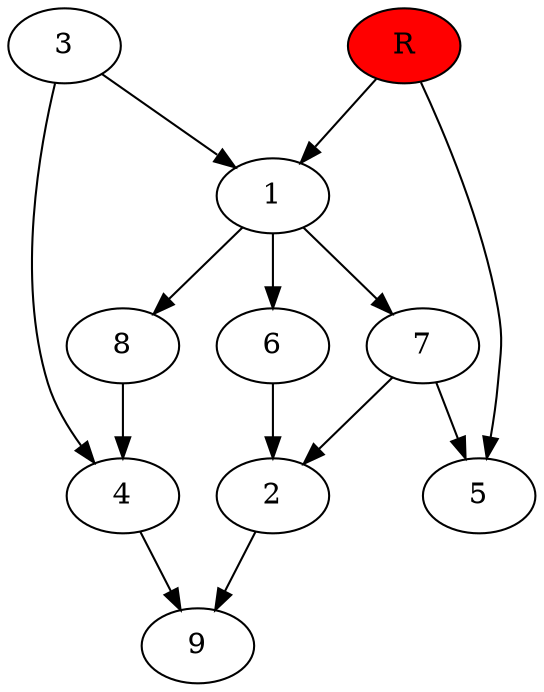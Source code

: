 digraph prb48144 {
	1
	2
	3
	4
	5
	6
	7
	8
	R [fillcolor="#ff0000" style=filled]
	1 -> 6
	1 -> 7
	1 -> 8
	2 -> 9
	3 -> 1
	3 -> 4
	4 -> 9
	6 -> 2
	7 -> 2
	7 -> 5
	8 -> 4
	R -> 1
	R -> 5
}
